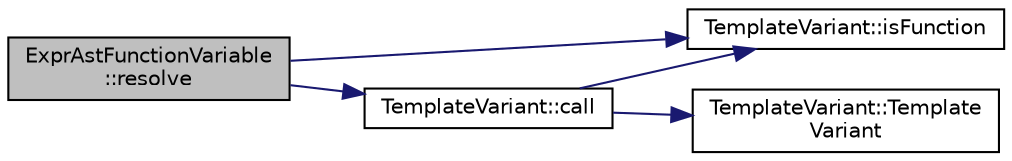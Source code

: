digraph "ExprAstFunctionVariable::resolve"
{
 // LATEX_PDF_SIZE
  edge [fontname="Helvetica",fontsize="10",labelfontname="Helvetica",labelfontsize="10"];
  node [fontname="Helvetica",fontsize="10",shape=record];
  rankdir="LR";
  Node1 [label="ExprAstFunctionVariable\l::resolve",height=0.2,width=0.4,color="black", fillcolor="grey75", style="filled", fontcolor="black",tooltip=" "];
  Node1 -> Node2 [color="midnightblue",fontsize="10",style="solid"];
  Node2 [label="TemplateVariant::call",height=0.2,width=0.4,color="black", fillcolor="white", style="filled",URL="$classTemplateVariant.html#a08d7bb8b8c40136d3bf61e2586c22773",tooltip=" "];
  Node2 -> Node3 [color="midnightblue",fontsize="10",style="solid"];
  Node3 [label="TemplateVariant::isFunction",height=0.2,width=0.4,color="black", fillcolor="white", style="filled",URL="$classTemplateVariant.html#a36070c5173b2ca14ebc1b7245974690c",tooltip=" "];
  Node2 -> Node4 [color="midnightblue",fontsize="10",style="solid"];
  Node4 [label="TemplateVariant::Template\lVariant",height=0.2,width=0.4,color="black", fillcolor="white", style="filled",URL="$classTemplateVariant.html#a56e1f12ff7f2fc2f9c5d269495161201",tooltip=" "];
  Node1 -> Node3 [color="midnightblue",fontsize="10",style="solid"];
}
